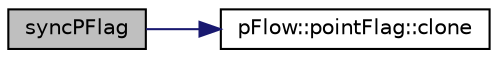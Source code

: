 digraph "syncPFlag"
{
 // LATEX_PDF_SIZE
  edge [fontname="Helvetica",fontsize="10",labelfontname="Helvetica",labelfontsize="10"];
  node [fontname="Helvetica",fontsize="10",shape=record];
  rankdir="LR";
  Node1 [label="syncPFlag",height=0.2,width=0.4,color="black", fillcolor="grey75", style="filled", fontcolor="black",tooltip=" "];
  Node1 -> Node2 [color="midnightblue",fontsize="10",style="solid",fontname="Helvetica"];
  Node2 [label="pFlow::pointFlag::clone",height=0.2,width=0.4,color="black", fillcolor="white", style="filled",URL="$classpFlow_1_1pointFlag.html#a67889955e48edf9244196c4a75ae3b05",tooltip=" "];
}
